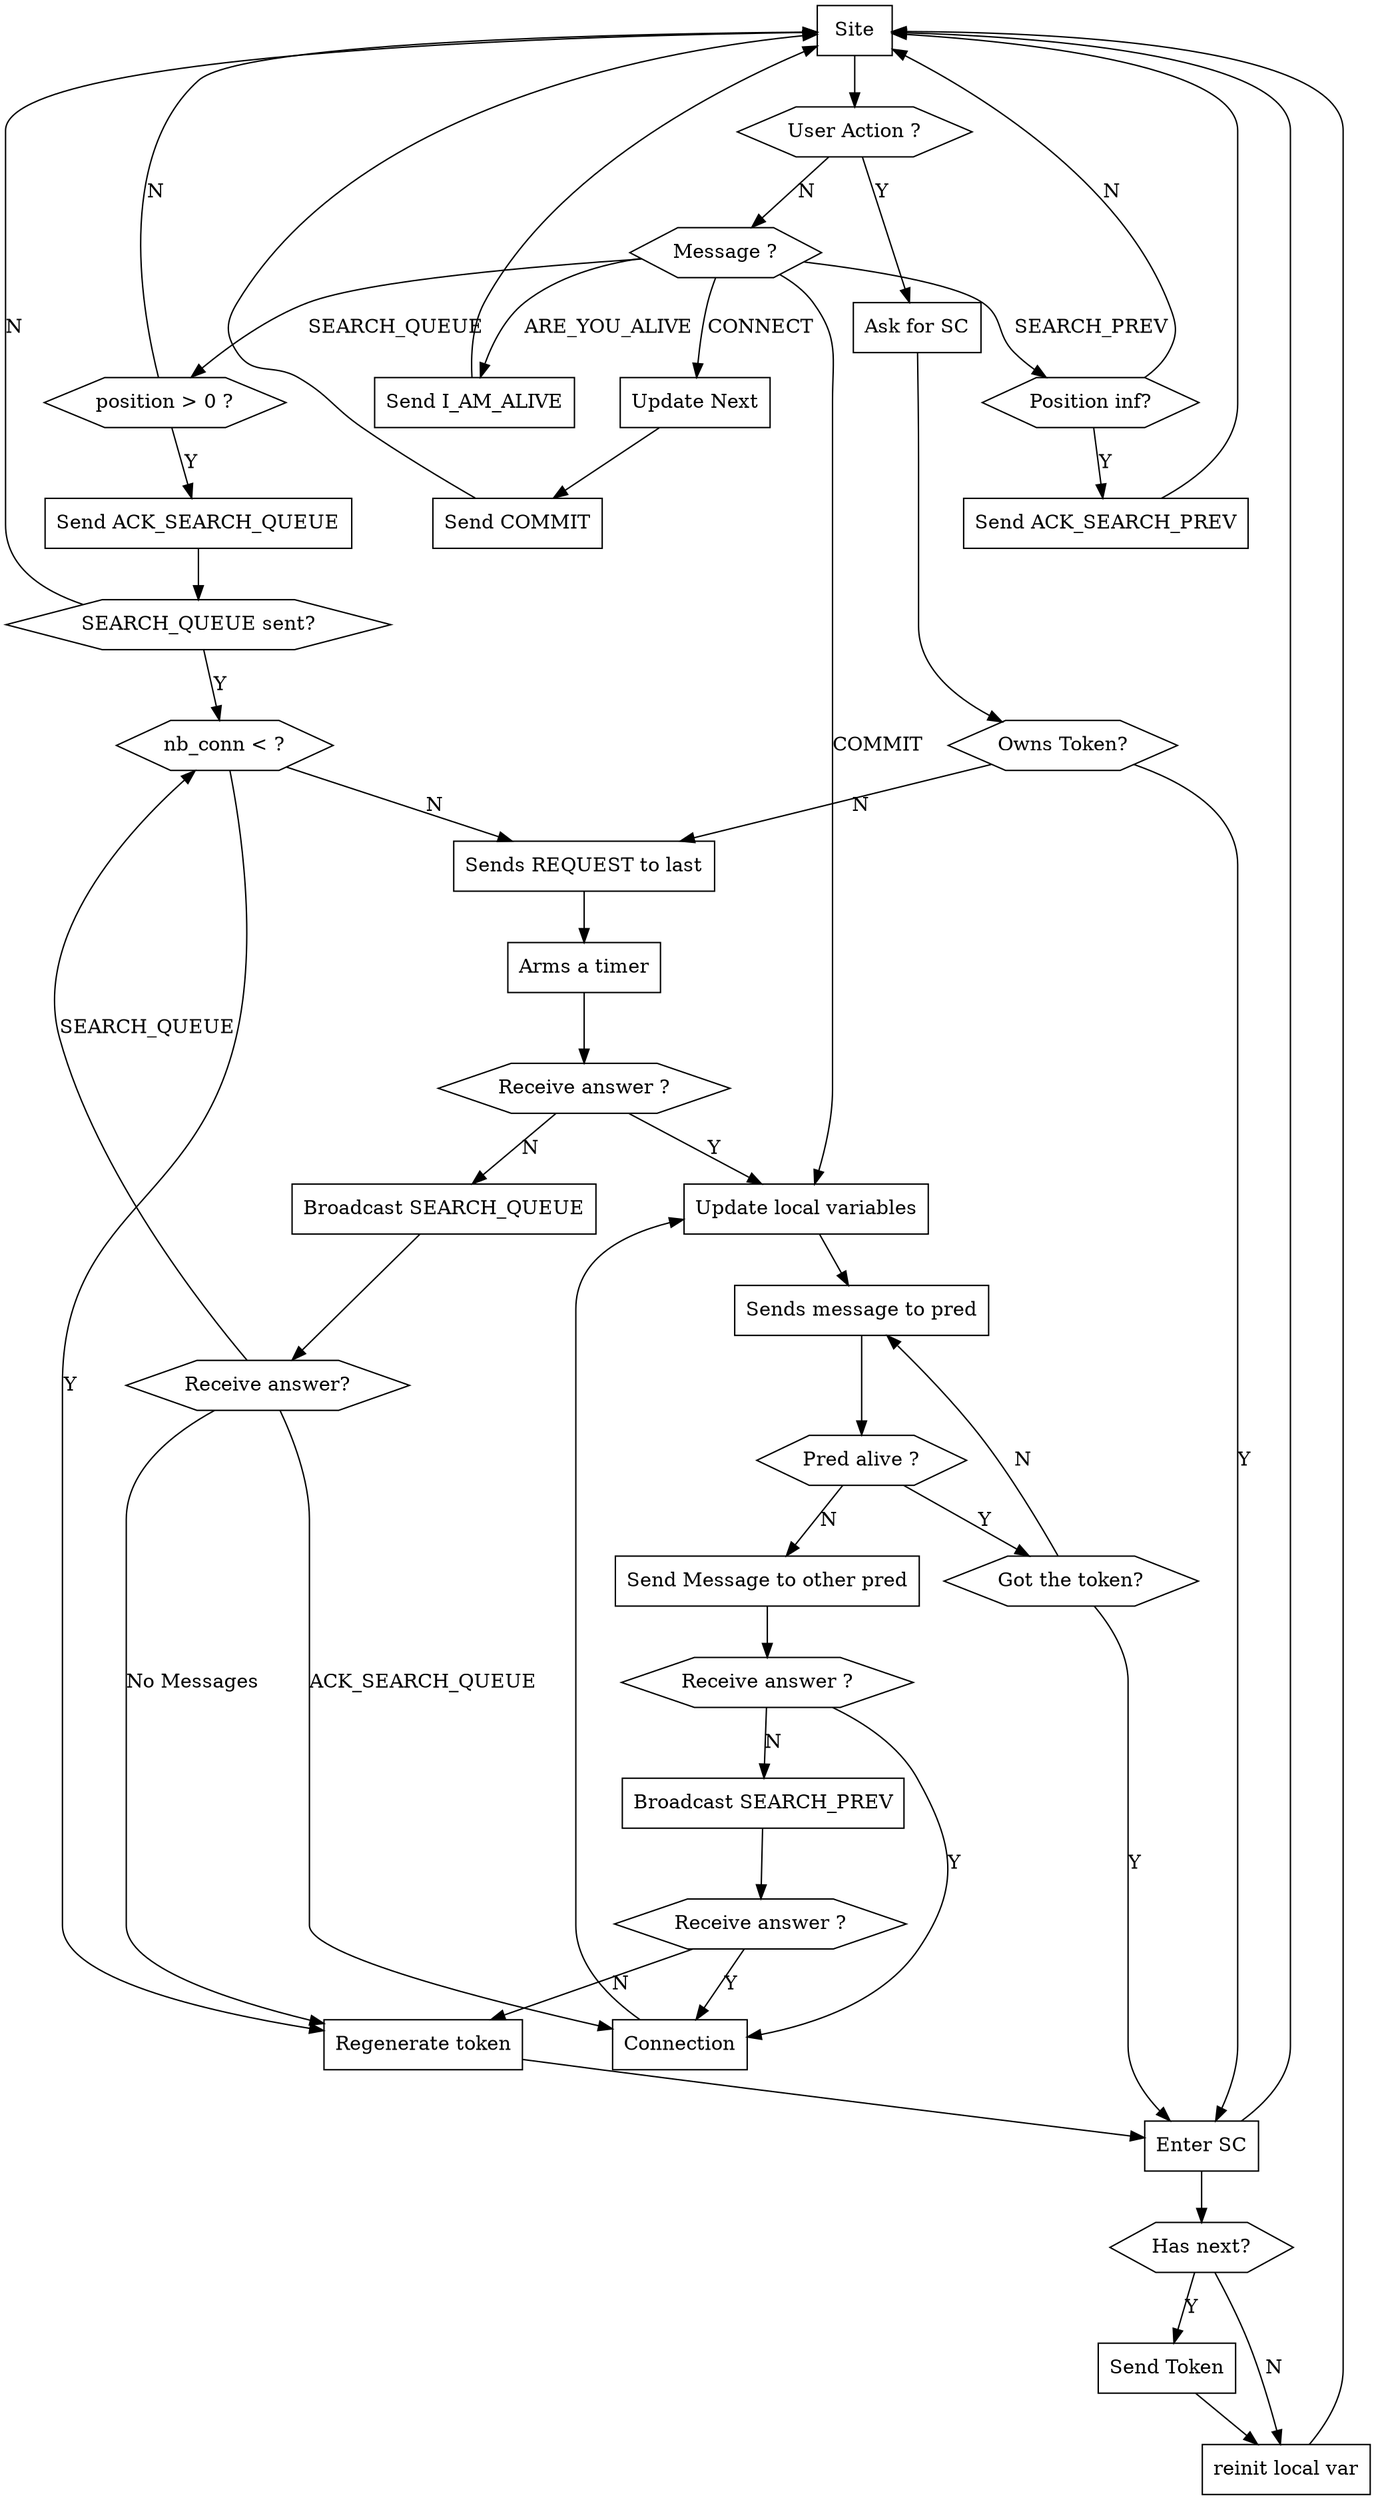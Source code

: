 digraph Algo {
	node[shape=box]
	S [label="Site"]
	Util [shape=hexagon, label="User Action ?"]

	S -> Util;

	Mess[shape=hexagon, label="Message ?"]
	Dem [label="Ask for SC"]
	Tok [shape=hexagon, label="Owns Token?"]

	Util -> Dem [label = "Y"]
	Util -> Mess [label = "N"]

	SC[label="Enter SC"]
	req[label="Sends REQUEST to last"]
	tim[label="Arms a timer"]
	rep[shape=hexagon, label="Receive answer ?"]

	Dem -> Tok;
	Tok -> SC [label = "Y"]
	Tok -> req[label = "N"]
	SC -> S;
	req->tim;
	tim->rep;

	var[label="Update local variables"]
	check[label="Sends message to pred"]
	viv[shape=hexagon, label="Pred alive ?"]
	tok2[shape=hexagon, label="Got the token?"]
	broad2[label="Broadcast SEARCH_QUEUE"]
	ans3[shape=hexagon, label="Receive answer?"]

	rep->var[label="Y"]
	rep->broad2[label="N"]
	broad2->ans3
	var->check;
	check->viv;
	viv->tok2 [label="Y"]
	tok2->check[label="N"]
	tok2->SC [label="Y"]

	Detect[label="Send Message to other pred"]
	ans[shape=hexagon, label="Receive answer ?"]
	connect[label="Connection"]
	broad[label="Broadcast SEARCH_PREV"]
	ans2[shape=hexagon, label="Receive answer ?"]
	regen[label="Regenerate token"]

	viv->Detect [label="N"]
	Detect -> ans;
	ans -> connect [label="Y"]
	ans->broad [label="N"]
	broad->ans2;
	ans2 -> regen [label="N"]
	ans2 -> connect [label="Y"]
	regen -> SC;
	connect -> var;

	Mess -> var [label=COMMIT]

	next[shape=hexagon, label="Has next?"]
	stok[label="Send Token"]
	pos[label="reinit local var"]

	SC->next;
	next->stok [label="Y"]
	next->pos [label="N"]
	stok->pos;
	pos->S;

	aya[label="Send I_AM_ALIVE"]
	Mess->aya [label="ARE_YOU_ALIVE"]
	aya->S;

	sp[shape=hexagon, label="Position inf?"]
	acksp[label="Send ACK_SEARCH_PREV"]

	Mess->sp[label="SEARCH_PREV"]
	sp->S[label="N"]
	sp->acksp[label="Y"]
	acksp->S;

	connected[label="Update Next"]
	comm[label="Send COMMIT"]

	Mess->connected[label="CONNECT"]
	connected->comm
	comm->S

	recq[shape=hexagon, label="position > 0 ?"]
	sq[label="Send ACK_SEARCH_QUEUE"]
	sent[shape=hexagon, label="SEARCH_QUEUE sent?"]
	nb_conn[shape=hexagon, label="nb_conn < ?"]

	ans3->nb_conn[label="SEARCH_QUEUE"]
	ans3->connect[label="ACK_SEARCH_QUEUE"]
	ans3->regen[label="No Messages"]
	Mess->recq[label="SEARCH_QUEUE"]
	recq->sq[label="Y"]
	recq->S[label="N"]
	sq->sent
	sent->nb_conn[label="Y"]
	sent->S[label="N"]
	nb_conn->regen[label="Y"]
	nb_conn->req[label="N"]
}
